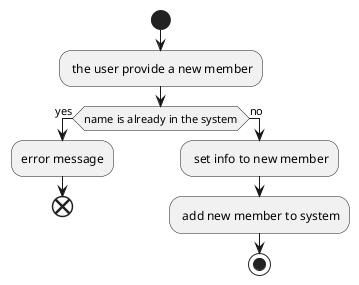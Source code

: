 @startuml

start

: the user provide a new member;
if (name is already in the system) then (yes)
    :error message;
    end;
else(no)
    : set info to new member;
    : add new member to system;
    stop


@enduml